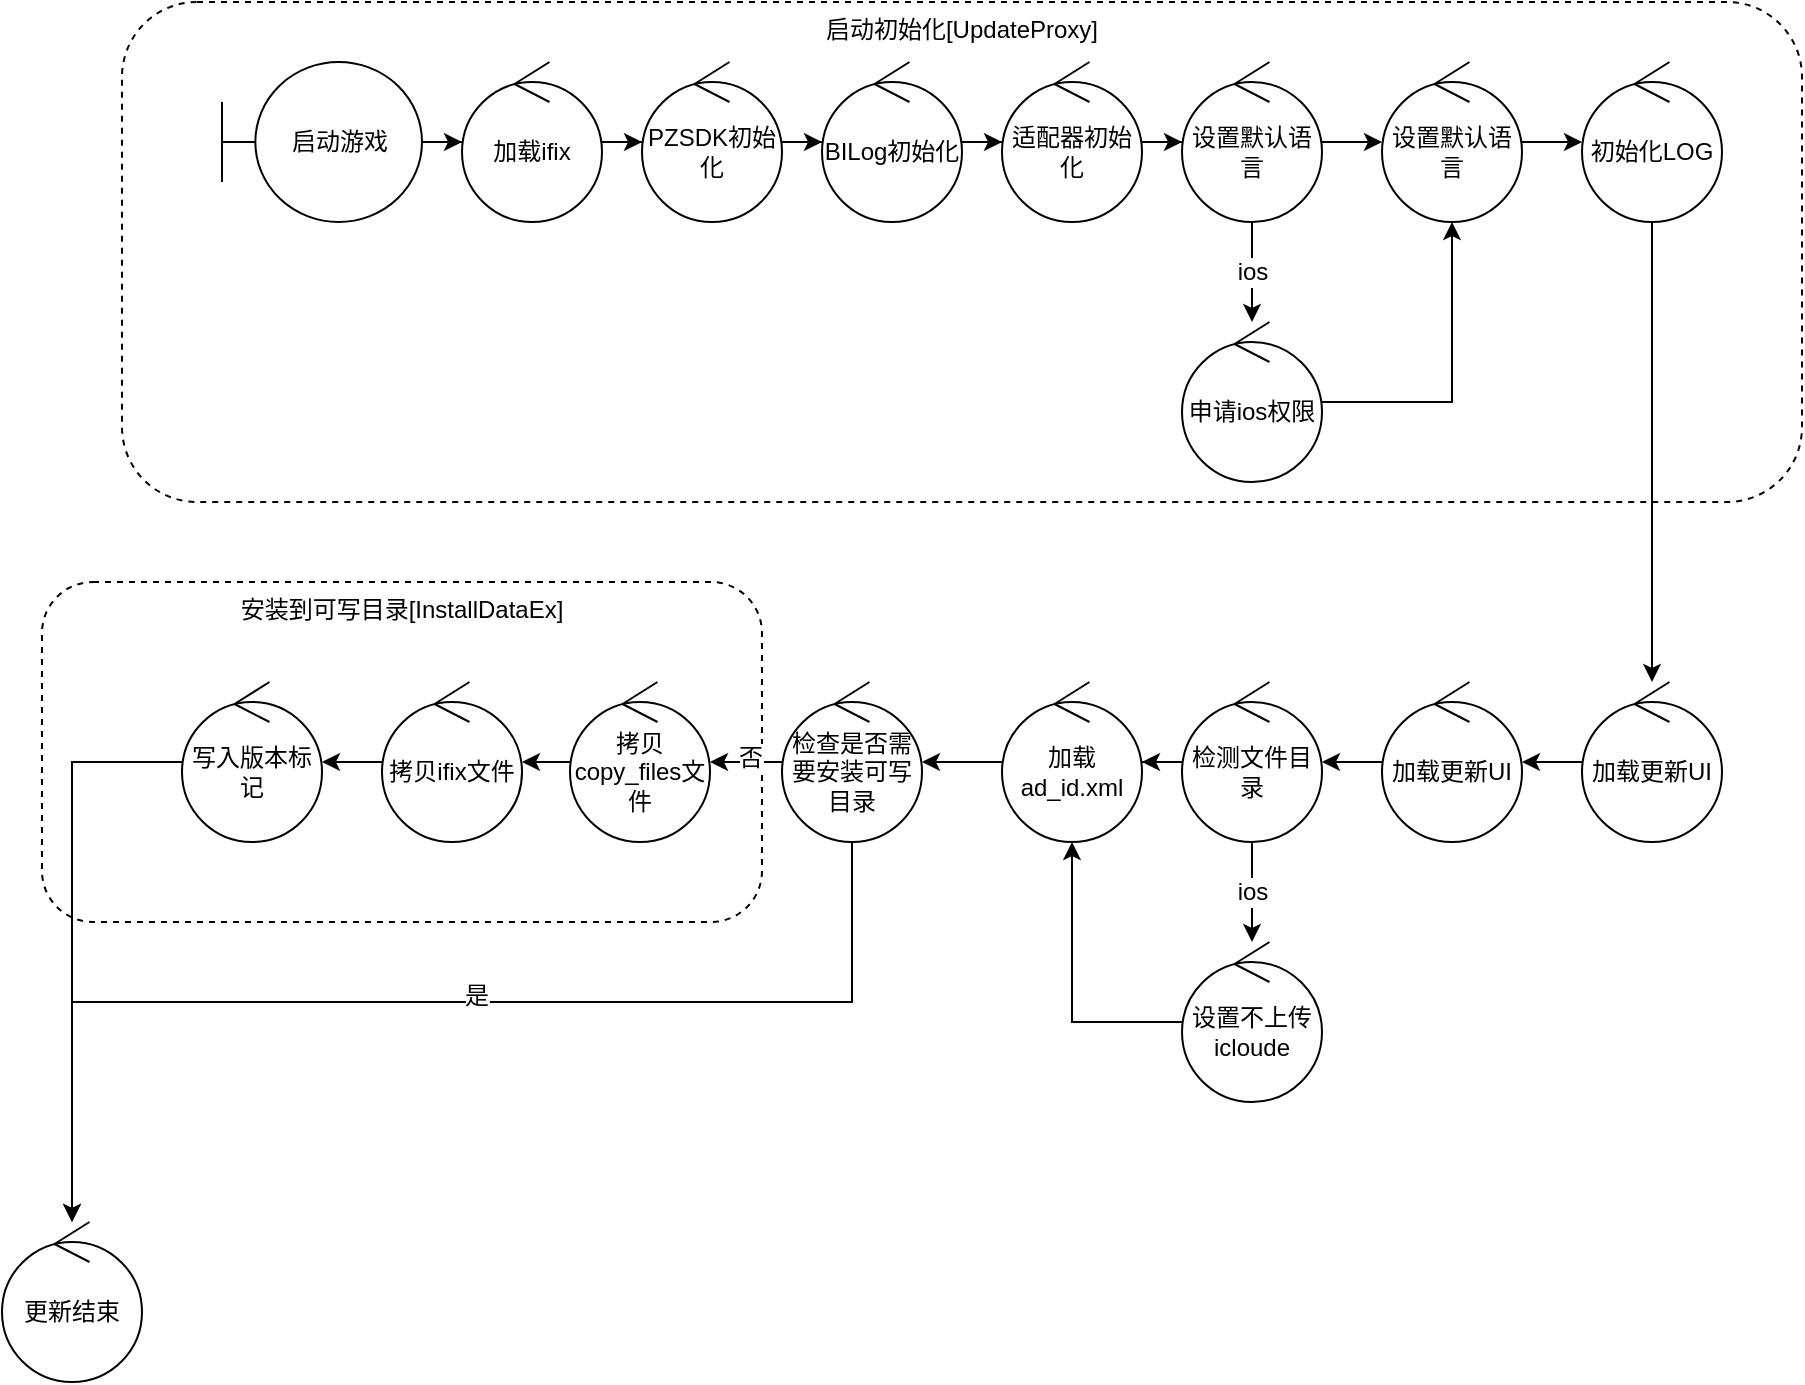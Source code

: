 <mxfile version="18.2.0" type="github">
  <diagram id="8CQ7pHACSbwYYKle6tcx" name="第 1 页">
    <mxGraphModel dx="1133" dy="606" grid="1" gridSize="10" guides="1" tooltips="1" connect="1" arrows="1" fold="1" page="1" pageScale="1" pageWidth="827" pageHeight="1169" math="0" shadow="0">
      <root>
        <mxCell id="0" />
        <mxCell id="1" parent="0" />
        <mxCell id="Xlquk3ks9NL8d3izdVPQ-56" value="安装到可写目录[InstallDataEx]" style="rounded=1;whiteSpace=wrap;html=1;fontSize=12;dashed=1;fillColor=none;verticalAlign=top;" vertex="1" parent="1">
          <mxGeometry x="150" y="430" width="360" height="170" as="geometry" />
        </mxCell>
        <mxCell id="Xlquk3ks9NL8d3izdVPQ-8" style="edgeStyle=orthogonalEdgeStyle;rounded=0;orthogonalLoop=1;jettySize=auto;html=1;fontSize=12;" edge="1" parent="1" source="Xlquk3ks9NL8d3izdVPQ-1" target="Xlquk3ks9NL8d3izdVPQ-6">
          <mxGeometry relative="1" as="geometry" />
        </mxCell>
        <mxCell id="Xlquk3ks9NL8d3izdVPQ-1" value="启动游戏" style="shape=umlBoundary;whiteSpace=wrap;html=1;fontSize=12;" vertex="1" parent="1">
          <mxGeometry x="240" y="170" width="100" height="80" as="geometry" />
        </mxCell>
        <mxCell id="Xlquk3ks9NL8d3izdVPQ-10" value="" style="edgeStyle=orthogonalEdgeStyle;rounded=0;orthogonalLoop=1;jettySize=auto;html=1;fontSize=12;" edge="1" parent="1" source="Xlquk3ks9NL8d3izdVPQ-6" target="Xlquk3ks9NL8d3izdVPQ-9">
          <mxGeometry relative="1" as="geometry" />
        </mxCell>
        <mxCell id="Xlquk3ks9NL8d3izdVPQ-6" value="加载ifix" style="ellipse;shape=umlControl;whiteSpace=wrap;html=1;fontSize=12;" vertex="1" parent="1">
          <mxGeometry x="360" y="170" width="70" height="80" as="geometry" />
        </mxCell>
        <mxCell id="Xlquk3ks9NL8d3izdVPQ-12" value="" style="edgeStyle=orthogonalEdgeStyle;rounded=0;orthogonalLoop=1;jettySize=auto;html=1;fontSize=12;" edge="1" parent="1" source="Xlquk3ks9NL8d3izdVPQ-9" target="Xlquk3ks9NL8d3izdVPQ-11">
          <mxGeometry relative="1" as="geometry" />
        </mxCell>
        <mxCell id="Xlquk3ks9NL8d3izdVPQ-9" value="PZSDK初始化" style="ellipse;shape=umlControl;whiteSpace=wrap;html=1;fontSize=12;" vertex="1" parent="1">
          <mxGeometry x="450" y="170" width="70" height="80" as="geometry" />
        </mxCell>
        <mxCell id="Xlquk3ks9NL8d3izdVPQ-14" value="" style="edgeStyle=orthogonalEdgeStyle;rounded=0;orthogonalLoop=1;jettySize=auto;html=1;fontSize=12;" edge="1" parent="1" source="Xlquk3ks9NL8d3izdVPQ-11" target="Xlquk3ks9NL8d3izdVPQ-13">
          <mxGeometry relative="1" as="geometry" />
        </mxCell>
        <mxCell id="Xlquk3ks9NL8d3izdVPQ-11" value="BILog初始化" style="ellipse;shape=umlControl;whiteSpace=wrap;html=1;fontSize=12;" vertex="1" parent="1">
          <mxGeometry x="540" y="170" width="70" height="80" as="geometry" />
        </mxCell>
        <mxCell id="Xlquk3ks9NL8d3izdVPQ-17" value="" style="edgeStyle=orthogonalEdgeStyle;rounded=0;orthogonalLoop=1;jettySize=auto;html=1;fontSize=12;" edge="1" parent="1" source="Xlquk3ks9NL8d3izdVPQ-13" target="Xlquk3ks9NL8d3izdVPQ-16">
          <mxGeometry relative="1" as="geometry" />
        </mxCell>
        <mxCell id="Xlquk3ks9NL8d3izdVPQ-13" value="适配器初始化" style="ellipse;shape=umlControl;whiteSpace=wrap;html=1;fontSize=12;" vertex="1" parent="1">
          <mxGeometry x="630" y="170" width="70" height="80" as="geometry" />
        </mxCell>
        <mxCell id="Xlquk3ks9NL8d3izdVPQ-19" value="ios" style="edgeStyle=orthogonalEdgeStyle;rounded=0;orthogonalLoop=1;jettySize=auto;html=1;fontSize=12;" edge="1" parent="1" source="Xlquk3ks9NL8d3izdVPQ-16" target="Xlquk3ks9NL8d3izdVPQ-18">
          <mxGeometry relative="1" as="geometry">
            <Array as="points">
              <mxPoint x="755" y="280" />
              <mxPoint x="755" y="280" />
            </Array>
          </mxGeometry>
        </mxCell>
        <mxCell id="Xlquk3ks9NL8d3izdVPQ-21" value="" style="edgeStyle=orthogonalEdgeStyle;rounded=0;orthogonalLoop=1;jettySize=auto;html=1;fontSize=12;" edge="1" parent="1" source="Xlquk3ks9NL8d3izdVPQ-16" target="Xlquk3ks9NL8d3izdVPQ-20">
          <mxGeometry relative="1" as="geometry" />
        </mxCell>
        <mxCell id="Xlquk3ks9NL8d3izdVPQ-16" value="设置默认语言" style="ellipse;shape=umlControl;whiteSpace=wrap;html=1;fontSize=12;" vertex="1" parent="1">
          <mxGeometry x="720" y="170" width="70" height="80" as="geometry" />
        </mxCell>
        <mxCell id="Xlquk3ks9NL8d3izdVPQ-22" style="edgeStyle=orthogonalEdgeStyle;rounded=0;orthogonalLoop=1;jettySize=auto;html=1;fontSize=12;" edge="1" parent="1" source="Xlquk3ks9NL8d3izdVPQ-18" target="Xlquk3ks9NL8d3izdVPQ-20">
          <mxGeometry relative="1" as="geometry" />
        </mxCell>
        <mxCell id="Xlquk3ks9NL8d3izdVPQ-18" value="申请ios权限" style="ellipse;shape=umlControl;whiteSpace=wrap;html=1;fontSize=12;" vertex="1" parent="1">
          <mxGeometry x="720" y="300" width="70" height="80" as="geometry" />
        </mxCell>
        <mxCell id="Xlquk3ks9NL8d3izdVPQ-24" value="" style="edgeStyle=orthogonalEdgeStyle;rounded=0;orthogonalLoop=1;jettySize=auto;html=1;fontSize=12;" edge="1" parent="1" source="Xlquk3ks9NL8d3izdVPQ-20" target="Xlquk3ks9NL8d3izdVPQ-23">
          <mxGeometry relative="1" as="geometry" />
        </mxCell>
        <mxCell id="Xlquk3ks9NL8d3izdVPQ-20" value="设置默认语言" style="ellipse;shape=umlControl;whiteSpace=wrap;html=1;fontSize=12;" vertex="1" parent="1">
          <mxGeometry x="820" y="170" width="70" height="80" as="geometry" />
        </mxCell>
        <mxCell id="Xlquk3ks9NL8d3izdVPQ-26" value="" style="edgeStyle=orthogonalEdgeStyle;rounded=0;orthogonalLoop=1;jettySize=auto;html=1;fontSize=12;" edge="1" parent="1" source="Xlquk3ks9NL8d3izdVPQ-23" target="Xlquk3ks9NL8d3izdVPQ-25">
          <mxGeometry relative="1" as="geometry" />
        </mxCell>
        <mxCell id="Xlquk3ks9NL8d3izdVPQ-23" value="初始化LOG" style="ellipse;shape=umlControl;whiteSpace=wrap;html=1;fontSize=12;" vertex="1" parent="1">
          <mxGeometry x="920" y="170" width="70" height="80" as="geometry" />
        </mxCell>
        <mxCell id="Xlquk3ks9NL8d3izdVPQ-29" value="" style="edgeStyle=orthogonalEdgeStyle;rounded=0;orthogonalLoop=1;jettySize=auto;html=1;fontSize=12;" edge="1" parent="1" source="Xlquk3ks9NL8d3izdVPQ-25" target="Xlquk3ks9NL8d3izdVPQ-28">
          <mxGeometry relative="1" as="geometry" />
        </mxCell>
        <mxCell id="Xlquk3ks9NL8d3izdVPQ-25" value="加载更新UI" style="ellipse;shape=umlControl;whiteSpace=wrap;html=1;fontSize=12;" vertex="1" parent="1">
          <mxGeometry x="920" y="480" width="70" height="80" as="geometry" />
        </mxCell>
        <mxCell id="Xlquk3ks9NL8d3izdVPQ-27" value="更新结束" style="ellipse;shape=umlControl;whiteSpace=wrap;html=1;fontSize=12;" vertex="1" parent="1">
          <mxGeometry x="130" y="750" width="70" height="80" as="geometry" />
        </mxCell>
        <mxCell id="Xlquk3ks9NL8d3izdVPQ-31" value="" style="edgeStyle=orthogonalEdgeStyle;rounded=0;orthogonalLoop=1;jettySize=auto;html=1;fontSize=12;" edge="1" parent="1" source="Xlquk3ks9NL8d3izdVPQ-28" target="Xlquk3ks9NL8d3izdVPQ-30">
          <mxGeometry relative="1" as="geometry" />
        </mxCell>
        <mxCell id="Xlquk3ks9NL8d3izdVPQ-28" value="加载更新UI" style="ellipse;shape=umlControl;whiteSpace=wrap;html=1;fontSize=12;" vertex="1" parent="1">
          <mxGeometry x="820" y="480" width="70" height="80" as="geometry" />
        </mxCell>
        <mxCell id="Xlquk3ks9NL8d3izdVPQ-33" value="" style="edgeStyle=orthogonalEdgeStyle;rounded=0;orthogonalLoop=1;jettySize=auto;html=1;fontSize=12;" edge="1" parent="1" source="Xlquk3ks9NL8d3izdVPQ-30" target="Xlquk3ks9NL8d3izdVPQ-32">
          <mxGeometry relative="1" as="geometry" />
        </mxCell>
        <mxCell id="Xlquk3ks9NL8d3izdVPQ-35" value="ios" style="edgeStyle=orthogonalEdgeStyle;rounded=0;orthogonalLoop=1;jettySize=auto;html=1;fontSize=12;" edge="1" parent="1" source="Xlquk3ks9NL8d3izdVPQ-30" target="Xlquk3ks9NL8d3izdVPQ-34">
          <mxGeometry relative="1" as="geometry" />
        </mxCell>
        <mxCell id="Xlquk3ks9NL8d3izdVPQ-30" value="检测文件目录" style="ellipse;shape=umlControl;whiteSpace=wrap;html=1;fontSize=12;" vertex="1" parent="1">
          <mxGeometry x="720" y="480" width="70" height="80" as="geometry" />
        </mxCell>
        <mxCell id="Xlquk3ks9NL8d3izdVPQ-38" value="" style="edgeStyle=orthogonalEdgeStyle;rounded=0;orthogonalLoop=1;jettySize=auto;html=1;fontSize=12;" edge="1" parent="1" source="Xlquk3ks9NL8d3izdVPQ-32" target="Xlquk3ks9NL8d3izdVPQ-37">
          <mxGeometry relative="1" as="geometry" />
        </mxCell>
        <mxCell id="Xlquk3ks9NL8d3izdVPQ-32" value="加载ad_id.xml" style="ellipse;shape=umlControl;whiteSpace=wrap;html=1;fontSize=12;" vertex="1" parent="1">
          <mxGeometry x="630" y="480" width="70" height="80" as="geometry" />
        </mxCell>
        <mxCell id="Xlquk3ks9NL8d3izdVPQ-36" style="edgeStyle=orthogonalEdgeStyle;rounded=0;orthogonalLoop=1;jettySize=auto;html=1;fontSize=12;" edge="1" parent="1" source="Xlquk3ks9NL8d3izdVPQ-34" target="Xlquk3ks9NL8d3izdVPQ-32">
          <mxGeometry relative="1" as="geometry" />
        </mxCell>
        <mxCell id="Xlquk3ks9NL8d3izdVPQ-34" value="设置不上传icloude" style="ellipse;shape=umlControl;whiteSpace=wrap;html=1;fontSize=12;" vertex="1" parent="1">
          <mxGeometry x="720" y="610" width="70" height="80" as="geometry" />
        </mxCell>
        <mxCell id="Xlquk3ks9NL8d3izdVPQ-42" value="" style="edgeStyle=orthogonalEdgeStyle;rounded=0;orthogonalLoop=1;jettySize=auto;html=1;fontSize=12;" edge="1" parent="1" source="Xlquk3ks9NL8d3izdVPQ-37" target="Xlquk3ks9NL8d3izdVPQ-41">
          <mxGeometry relative="1" as="geometry" />
        </mxCell>
        <mxCell id="Xlquk3ks9NL8d3izdVPQ-43" value="否" style="edgeLabel;html=1;align=center;verticalAlign=middle;resizable=0;points=[];fontSize=12;" vertex="1" connectable="0" parent="Xlquk3ks9NL8d3izdVPQ-42">
          <mxGeometry x="-0.246" y="-2" relative="1" as="geometry">
            <mxPoint as="offset" />
          </mxGeometry>
        </mxCell>
        <mxCell id="Xlquk3ks9NL8d3izdVPQ-47" style="edgeStyle=orthogonalEdgeStyle;rounded=0;orthogonalLoop=1;jettySize=auto;html=1;fontSize=12;" edge="1" parent="1" source="Xlquk3ks9NL8d3izdVPQ-37" target="Xlquk3ks9NL8d3izdVPQ-27">
          <mxGeometry relative="1" as="geometry">
            <Array as="points">
              <mxPoint x="555" y="640" />
              <mxPoint x="165" y="640" />
            </Array>
          </mxGeometry>
        </mxCell>
        <mxCell id="Xlquk3ks9NL8d3izdVPQ-48" value="是" style="edgeLabel;html=1;align=center;verticalAlign=middle;resizable=0;points=[];fontSize=12;" vertex="1" connectable="0" parent="Xlquk3ks9NL8d3izdVPQ-47">
          <mxGeometry x="-0.076" y="-3" relative="1" as="geometry">
            <mxPoint as="offset" />
          </mxGeometry>
        </mxCell>
        <mxCell id="Xlquk3ks9NL8d3izdVPQ-37" value="检查是否需要安装可写目录" style="ellipse;shape=umlControl;whiteSpace=wrap;html=1;fontSize=12;" vertex="1" parent="1">
          <mxGeometry x="520" y="480" width="70" height="80" as="geometry" />
        </mxCell>
        <mxCell id="Xlquk3ks9NL8d3izdVPQ-50" value="" style="edgeStyle=orthogonalEdgeStyle;rounded=0;orthogonalLoop=1;jettySize=auto;html=1;fontSize=12;" edge="1" parent="1" source="Xlquk3ks9NL8d3izdVPQ-41" target="Xlquk3ks9NL8d3izdVPQ-49">
          <mxGeometry relative="1" as="geometry" />
        </mxCell>
        <mxCell id="Xlquk3ks9NL8d3izdVPQ-41" value="拷贝copy_files文件" style="ellipse;shape=umlControl;whiteSpace=wrap;html=1;fontSize=12;" vertex="1" parent="1">
          <mxGeometry x="414" y="480" width="70" height="80" as="geometry" />
        </mxCell>
        <mxCell id="Xlquk3ks9NL8d3izdVPQ-52" value="" style="edgeStyle=orthogonalEdgeStyle;rounded=0;orthogonalLoop=1;jettySize=auto;html=1;fontSize=12;" edge="1" parent="1" source="Xlquk3ks9NL8d3izdVPQ-49" target="Xlquk3ks9NL8d3izdVPQ-51">
          <mxGeometry relative="1" as="geometry" />
        </mxCell>
        <mxCell id="Xlquk3ks9NL8d3izdVPQ-49" value="拷贝ifix文件" style="ellipse;shape=umlControl;whiteSpace=wrap;html=1;fontSize=12;" vertex="1" parent="1">
          <mxGeometry x="320" y="480" width="70" height="80" as="geometry" />
        </mxCell>
        <mxCell id="Xlquk3ks9NL8d3izdVPQ-54" style="edgeStyle=orthogonalEdgeStyle;rounded=0;orthogonalLoop=1;jettySize=auto;html=1;fontSize=12;" edge="1" parent="1" source="Xlquk3ks9NL8d3izdVPQ-51" target="Xlquk3ks9NL8d3izdVPQ-27">
          <mxGeometry relative="1" as="geometry" />
        </mxCell>
        <mxCell id="Xlquk3ks9NL8d3izdVPQ-51" value="写入版本标记" style="ellipse;shape=umlControl;whiteSpace=wrap;html=1;fontSize=12;" vertex="1" parent="1">
          <mxGeometry x="220" y="480" width="70" height="80" as="geometry" />
        </mxCell>
        <mxCell id="Xlquk3ks9NL8d3izdVPQ-58" value="启动初始化[UpdateProxy]" style="rounded=1;whiteSpace=wrap;html=1;fontSize=12;dashed=1;fillColor=none;verticalAlign=top;" vertex="1" parent="1">
          <mxGeometry x="190" y="140" width="840" height="250" as="geometry" />
        </mxCell>
      </root>
    </mxGraphModel>
  </diagram>
</mxfile>
